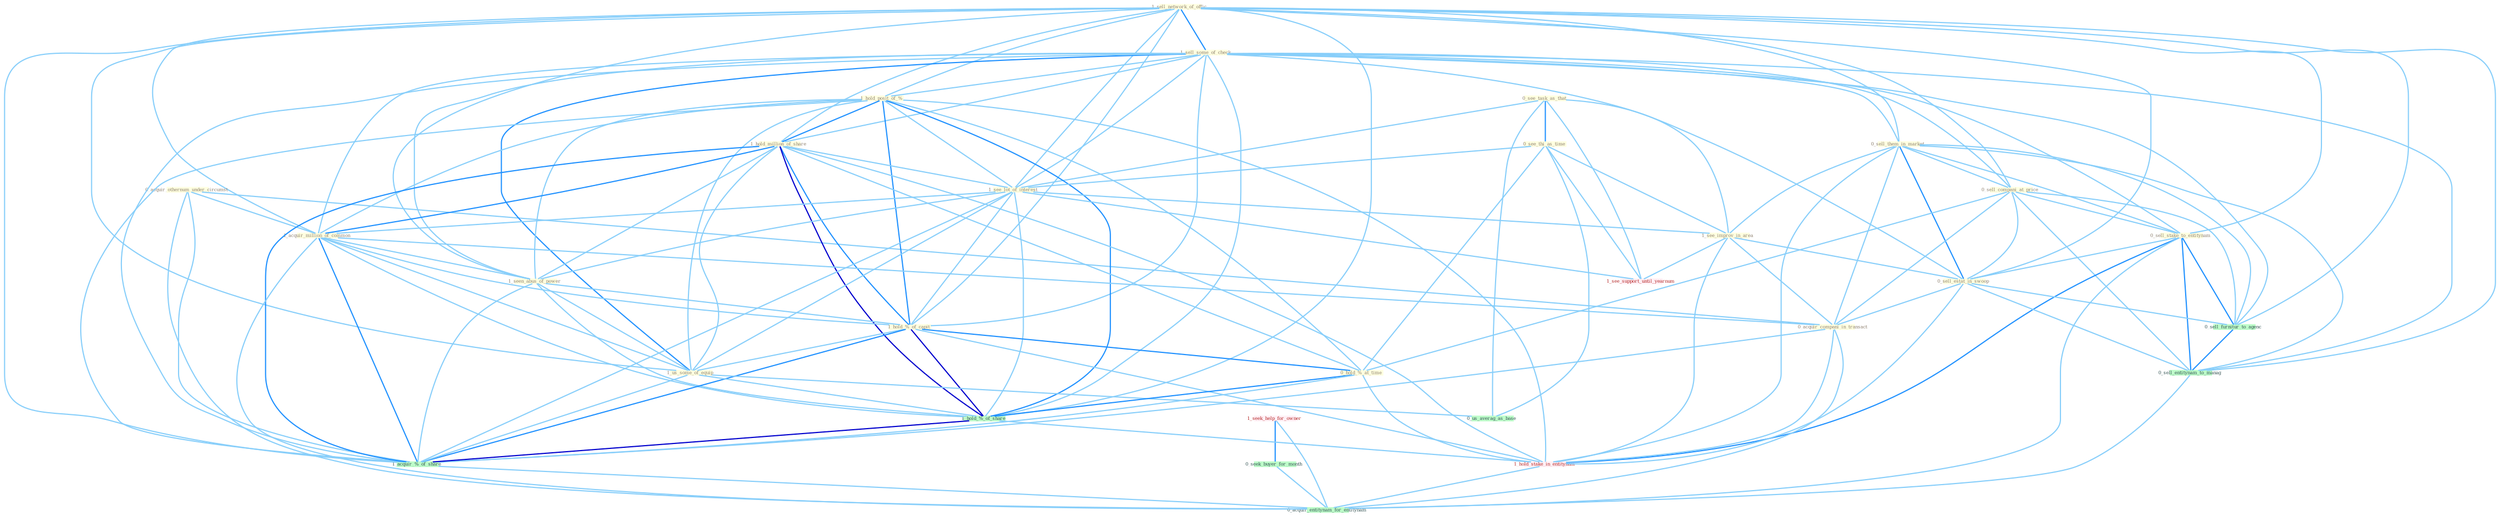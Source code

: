 Graph G{ 
    node
    [shape=polygon,style=filled,width=.5,height=.06,color="#BDFCC9",fixedsize=true,fontsize=4,
    fontcolor="#2f4f4f"];
    {node
    [color="#ffffe0", fontcolor="#8b7d6b"] "1_sell_network_of_offic " "0_see_task_as_that " "0_acquir_othernum_under_circumst " "1_sell_some_of_check " "0_sell_them_in_market " "0_sell_compani_at_price " "1_hold_posit_of_% " "0_see_thi_as_time " "0_sell_stake_to_entitynam " "1_hold_million_of_share " "1_see_lot_of_interest " "1_see_improv_in_area " "1_acquir_million_of_common " "0_sell_estat_in_swoop " "1_seen_abus_of_power " "1_hold_%_of_capit " "1_us_some_of_equip " "0_acquir_compani_in_transact " "0_hold_%_at_time "}
{node [color="#fff0f5", fontcolor="#b22222"] "1_hold_stake_in_entitynam " "1_seek_help_for_owner " "1_see_support_until_yearnum "}
edge [color="#B0E2FF"];

	"1_sell_network_of_offic " -- "1_sell_some_of_check " [w="2", color="#1e90ff" , len=0.8];
	"1_sell_network_of_offic " -- "0_sell_them_in_market " [w="1", color="#87cefa" ];
	"1_sell_network_of_offic " -- "0_sell_compani_at_price " [w="1", color="#87cefa" ];
	"1_sell_network_of_offic " -- "1_hold_posit_of_% " [w="1", color="#87cefa" ];
	"1_sell_network_of_offic " -- "0_sell_stake_to_entitynam " [w="1", color="#87cefa" ];
	"1_sell_network_of_offic " -- "1_hold_million_of_share " [w="1", color="#87cefa" ];
	"1_sell_network_of_offic " -- "1_see_lot_of_interest " [w="1", color="#87cefa" ];
	"1_sell_network_of_offic " -- "1_acquir_million_of_common " [w="1", color="#87cefa" ];
	"1_sell_network_of_offic " -- "0_sell_estat_in_swoop " [w="1", color="#87cefa" ];
	"1_sell_network_of_offic " -- "1_seen_abus_of_power " [w="1", color="#87cefa" ];
	"1_sell_network_of_offic " -- "1_hold_%_of_capit " [w="1", color="#87cefa" ];
	"1_sell_network_of_offic " -- "1_us_some_of_equip " [w="1", color="#87cefa" ];
	"1_sell_network_of_offic " -- "1_hold_%_of_share " [w="1", color="#87cefa" ];
	"1_sell_network_of_offic " -- "1_acquir_%_of_share " [w="1", color="#87cefa" ];
	"1_sell_network_of_offic " -- "0_sell_furnitur_to_agenc " [w="1", color="#87cefa" ];
	"1_sell_network_of_offic " -- "0_sell_entitynam_to_manag " [w="1", color="#87cefa" ];
	"0_see_task_as_that " -- "0_see_thi_as_time " [w="2", color="#1e90ff" , len=0.8];
	"0_see_task_as_that " -- "1_see_lot_of_interest " [w="1", color="#87cefa" ];
	"0_see_task_as_that " -- "1_see_improv_in_area " [w="1", color="#87cefa" ];
	"0_see_task_as_that " -- "1_see_support_until_yearnum " [w="1", color="#87cefa" ];
	"0_see_task_as_that " -- "0_us_averag_as_base " [w="1", color="#87cefa" ];
	"0_acquir_othernum_under_circumst " -- "1_acquir_million_of_common " [w="1", color="#87cefa" ];
	"0_acquir_othernum_under_circumst " -- "0_acquir_compani_in_transact " [w="1", color="#87cefa" ];
	"0_acquir_othernum_under_circumst " -- "1_acquir_%_of_share " [w="1", color="#87cefa" ];
	"0_acquir_othernum_under_circumst " -- "0_acquir_entitynam_for_entitynam " [w="1", color="#87cefa" ];
	"1_sell_some_of_check " -- "0_sell_them_in_market " [w="1", color="#87cefa" ];
	"1_sell_some_of_check " -- "0_sell_compani_at_price " [w="1", color="#87cefa" ];
	"1_sell_some_of_check " -- "1_hold_posit_of_% " [w="1", color="#87cefa" ];
	"1_sell_some_of_check " -- "0_sell_stake_to_entitynam " [w="1", color="#87cefa" ];
	"1_sell_some_of_check " -- "1_hold_million_of_share " [w="1", color="#87cefa" ];
	"1_sell_some_of_check " -- "1_see_lot_of_interest " [w="1", color="#87cefa" ];
	"1_sell_some_of_check " -- "1_acquir_million_of_common " [w="1", color="#87cefa" ];
	"1_sell_some_of_check " -- "0_sell_estat_in_swoop " [w="1", color="#87cefa" ];
	"1_sell_some_of_check " -- "1_seen_abus_of_power " [w="1", color="#87cefa" ];
	"1_sell_some_of_check " -- "1_hold_%_of_capit " [w="1", color="#87cefa" ];
	"1_sell_some_of_check " -- "1_us_some_of_equip " [w="2", color="#1e90ff" , len=0.8];
	"1_sell_some_of_check " -- "1_hold_%_of_share " [w="1", color="#87cefa" ];
	"1_sell_some_of_check " -- "1_acquir_%_of_share " [w="1", color="#87cefa" ];
	"1_sell_some_of_check " -- "0_sell_furnitur_to_agenc " [w="1", color="#87cefa" ];
	"1_sell_some_of_check " -- "0_sell_entitynam_to_manag " [w="1", color="#87cefa" ];
	"0_sell_them_in_market " -- "0_sell_compani_at_price " [w="1", color="#87cefa" ];
	"0_sell_them_in_market " -- "0_sell_stake_to_entitynam " [w="1", color="#87cefa" ];
	"0_sell_them_in_market " -- "1_see_improv_in_area " [w="1", color="#87cefa" ];
	"0_sell_them_in_market " -- "0_sell_estat_in_swoop " [w="2", color="#1e90ff" , len=0.8];
	"0_sell_them_in_market " -- "0_acquir_compani_in_transact " [w="1", color="#87cefa" ];
	"0_sell_them_in_market " -- "1_hold_stake_in_entitynam " [w="1", color="#87cefa" ];
	"0_sell_them_in_market " -- "0_sell_furnitur_to_agenc " [w="1", color="#87cefa" ];
	"0_sell_them_in_market " -- "0_sell_entitynam_to_manag " [w="1", color="#87cefa" ];
	"0_sell_compani_at_price " -- "0_sell_stake_to_entitynam " [w="1", color="#87cefa" ];
	"0_sell_compani_at_price " -- "0_sell_estat_in_swoop " [w="1", color="#87cefa" ];
	"0_sell_compani_at_price " -- "0_acquir_compani_in_transact " [w="1", color="#87cefa" ];
	"0_sell_compani_at_price " -- "0_hold_%_at_time " [w="1", color="#87cefa" ];
	"0_sell_compani_at_price " -- "0_sell_furnitur_to_agenc " [w="1", color="#87cefa" ];
	"0_sell_compani_at_price " -- "0_sell_entitynam_to_manag " [w="1", color="#87cefa" ];
	"1_hold_posit_of_% " -- "1_hold_million_of_share " [w="2", color="#1e90ff" , len=0.8];
	"1_hold_posit_of_% " -- "1_see_lot_of_interest " [w="1", color="#87cefa" ];
	"1_hold_posit_of_% " -- "1_acquir_million_of_common " [w="1", color="#87cefa" ];
	"1_hold_posit_of_% " -- "1_seen_abus_of_power " [w="1", color="#87cefa" ];
	"1_hold_posit_of_% " -- "1_hold_%_of_capit " [w="2", color="#1e90ff" , len=0.8];
	"1_hold_posit_of_% " -- "1_us_some_of_equip " [w="1", color="#87cefa" ];
	"1_hold_posit_of_% " -- "0_hold_%_at_time " [w="1", color="#87cefa" ];
	"1_hold_posit_of_% " -- "1_hold_%_of_share " [w="2", color="#1e90ff" , len=0.8];
	"1_hold_posit_of_% " -- "1_hold_stake_in_entitynam " [w="1", color="#87cefa" ];
	"1_hold_posit_of_% " -- "1_acquir_%_of_share " [w="1", color="#87cefa" ];
	"0_see_thi_as_time " -- "1_see_lot_of_interest " [w="1", color="#87cefa" ];
	"0_see_thi_as_time " -- "1_see_improv_in_area " [w="1", color="#87cefa" ];
	"0_see_thi_as_time " -- "0_hold_%_at_time " [w="1", color="#87cefa" ];
	"0_see_thi_as_time " -- "1_see_support_until_yearnum " [w="1", color="#87cefa" ];
	"0_see_thi_as_time " -- "0_us_averag_as_base " [w="1", color="#87cefa" ];
	"0_sell_stake_to_entitynam " -- "0_sell_estat_in_swoop " [w="1", color="#87cefa" ];
	"0_sell_stake_to_entitynam " -- "1_hold_stake_in_entitynam " [w="2", color="#1e90ff" , len=0.8];
	"0_sell_stake_to_entitynam " -- "0_sell_furnitur_to_agenc " [w="2", color="#1e90ff" , len=0.8];
	"0_sell_stake_to_entitynam " -- "0_sell_entitynam_to_manag " [w="2", color="#1e90ff" , len=0.8];
	"0_sell_stake_to_entitynam " -- "0_acquir_entitynam_for_entitynam " [w="1", color="#87cefa" ];
	"1_hold_million_of_share " -- "1_see_lot_of_interest " [w="1", color="#87cefa" ];
	"1_hold_million_of_share " -- "1_acquir_million_of_common " [w="2", color="#1e90ff" , len=0.8];
	"1_hold_million_of_share " -- "1_seen_abus_of_power " [w="1", color="#87cefa" ];
	"1_hold_million_of_share " -- "1_hold_%_of_capit " [w="2", color="#1e90ff" , len=0.8];
	"1_hold_million_of_share " -- "1_us_some_of_equip " [w="1", color="#87cefa" ];
	"1_hold_million_of_share " -- "0_hold_%_at_time " [w="1", color="#87cefa" ];
	"1_hold_million_of_share " -- "1_hold_%_of_share " [w="3", color="#0000cd" , len=0.6];
	"1_hold_million_of_share " -- "1_hold_stake_in_entitynam " [w="1", color="#87cefa" ];
	"1_hold_million_of_share " -- "1_acquir_%_of_share " [w="2", color="#1e90ff" , len=0.8];
	"1_see_lot_of_interest " -- "1_see_improv_in_area " [w="1", color="#87cefa" ];
	"1_see_lot_of_interest " -- "1_acquir_million_of_common " [w="1", color="#87cefa" ];
	"1_see_lot_of_interest " -- "1_seen_abus_of_power " [w="1", color="#87cefa" ];
	"1_see_lot_of_interest " -- "1_hold_%_of_capit " [w="1", color="#87cefa" ];
	"1_see_lot_of_interest " -- "1_us_some_of_equip " [w="1", color="#87cefa" ];
	"1_see_lot_of_interest " -- "1_hold_%_of_share " [w="1", color="#87cefa" ];
	"1_see_lot_of_interest " -- "1_acquir_%_of_share " [w="1", color="#87cefa" ];
	"1_see_lot_of_interest " -- "1_see_support_until_yearnum " [w="1", color="#87cefa" ];
	"1_see_improv_in_area " -- "0_sell_estat_in_swoop " [w="1", color="#87cefa" ];
	"1_see_improv_in_area " -- "0_acquir_compani_in_transact " [w="1", color="#87cefa" ];
	"1_see_improv_in_area " -- "1_hold_stake_in_entitynam " [w="1", color="#87cefa" ];
	"1_see_improv_in_area " -- "1_see_support_until_yearnum " [w="1", color="#87cefa" ];
	"1_acquir_million_of_common " -- "1_seen_abus_of_power " [w="1", color="#87cefa" ];
	"1_acquir_million_of_common " -- "1_hold_%_of_capit " [w="1", color="#87cefa" ];
	"1_acquir_million_of_common " -- "1_us_some_of_equip " [w="1", color="#87cefa" ];
	"1_acquir_million_of_common " -- "0_acquir_compani_in_transact " [w="1", color="#87cefa" ];
	"1_acquir_million_of_common " -- "1_hold_%_of_share " [w="1", color="#87cefa" ];
	"1_acquir_million_of_common " -- "1_acquir_%_of_share " [w="2", color="#1e90ff" , len=0.8];
	"1_acquir_million_of_common " -- "0_acquir_entitynam_for_entitynam " [w="1", color="#87cefa" ];
	"0_sell_estat_in_swoop " -- "0_acquir_compani_in_transact " [w="1", color="#87cefa" ];
	"0_sell_estat_in_swoop " -- "1_hold_stake_in_entitynam " [w="1", color="#87cefa" ];
	"0_sell_estat_in_swoop " -- "0_sell_furnitur_to_agenc " [w="1", color="#87cefa" ];
	"0_sell_estat_in_swoop " -- "0_sell_entitynam_to_manag " [w="1", color="#87cefa" ];
	"1_seen_abus_of_power " -- "1_hold_%_of_capit " [w="1", color="#87cefa" ];
	"1_seen_abus_of_power " -- "1_us_some_of_equip " [w="1", color="#87cefa" ];
	"1_seen_abus_of_power " -- "1_hold_%_of_share " [w="1", color="#87cefa" ];
	"1_seen_abus_of_power " -- "1_acquir_%_of_share " [w="1", color="#87cefa" ];
	"1_hold_%_of_capit " -- "1_us_some_of_equip " [w="1", color="#87cefa" ];
	"1_hold_%_of_capit " -- "0_hold_%_at_time " [w="2", color="#1e90ff" , len=0.8];
	"1_hold_%_of_capit " -- "1_hold_%_of_share " [w="3", color="#0000cd" , len=0.6];
	"1_hold_%_of_capit " -- "1_hold_stake_in_entitynam " [w="1", color="#87cefa" ];
	"1_hold_%_of_capit " -- "1_acquir_%_of_share " [w="2", color="#1e90ff" , len=0.8];
	"1_us_some_of_equip " -- "1_hold_%_of_share " [w="1", color="#87cefa" ];
	"1_us_some_of_equip " -- "1_acquir_%_of_share " [w="1", color="#87cefa" ];
	"1_us_some_of_equip " -- "0_us_averag_as_base " [w="1", color="#87cefa" ];
	"0_acquir_compani_in_transact " -- "1_hold_stake_in_entitynam " [w="1", color="#87cefa" ];
	"0_acquir_compani_in_transact " -- "1_acquir_%_of_share " [w="1", color="#87cefa" ];
	"0_acquir_compani_in_transact " -- "0_acquir_entitynam_for_entitynam " [w="1", color="#87cefa" ];
	"0_hold_%_at_time " -- "1_hold_%_of_share " [w="2", color="#1e90ff" , len=0.8];
	"0_hold_%_at_time " -- "1_hold_stake_in_entitynam " [w="1", color="#87cefa" ];
	"0_hold_%_at_time " -- "1_acquir_%_of_share " [w="1", color="#87cefa" ];
	"1_hold_%_of_share " -- "1_hold_stake_in_entitynam " [w="1", color="#87cefa" ];
	"1_hold_%_of_share " -- "1_acquir_%_of_share " [w="3", color="#0000cd" , len=0.6];
	"1_hold_stake_in_entitynam " -- "0_acquir_entitynam_for_entitynam " [w="1", color="#87cefa" ];
	"1_seek_help_for_owner " -- "0_seek_buyer_for_month " [w="2", color="#1e90ff" , len=0.8];
	"1_seek_help_for_owner " -- "0_acquir_entitynam_for_entitynam " [w="1", color="#87cefa" ];
	"0_seek_buyer_for_month " -- "0_acquir_entitynam_for_entitynam " [w="1", color="#87cefa" ];
	"1_acquir_%_of_share " -- "0_acquir_entitynam_for_entitynam " [w="1", color="#87cefa" ];
	"0_sell_furnitur_to_agenc " -- "0_sell_entitynam_to_manag " [w="2", color="#1e90ff" , len=0.8];
	"0_sell_entitynam_to_manag " -- "0_acquir_entitynam_for_entitynam " [w="1", color="#87cefa" ];
}